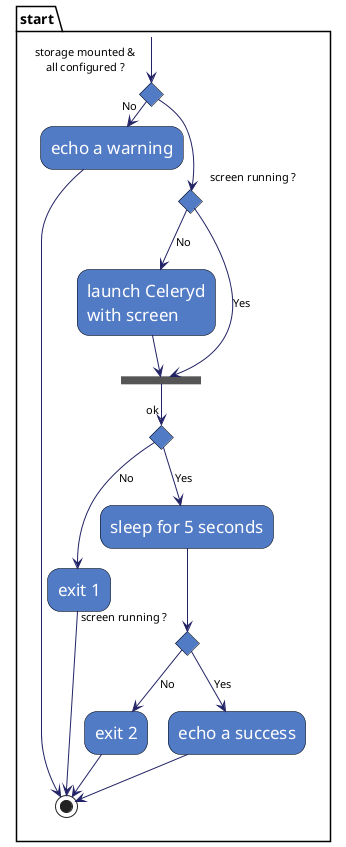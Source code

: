 @startuml

skinparam activity {
    FontColor          white
    AttributeFontColor white
    FontSize           17
    AttributeFontSize  15
    AttributeFontname  Droid Sans Mono
    BackgroundColor    #527BC6
    BorderColor        black
    ArrowColor         #222266
}

partition start {
(*) --> if "storage mounted &\nall configured ?" then
    -right-> [No] "echo a warning"
    --> (*)
else
    --> if "screen running ?" then
        --> [No] "launch Celeryd\nwith screen"
        --> ===A===
    else
        --> [Yes] ===A===
    endif
    if "ok" then
        --> [No] "exit 1"
        --> (*)
    else
        --> [Yes] "sleep for 5 seconds"
        if "screen running ?" then
            --> [No] "exit 2"
            --> (*)
        else
            --> [Yes] "echo a success"
            --> (*)
        endif
    endif
endif
}

@enduml